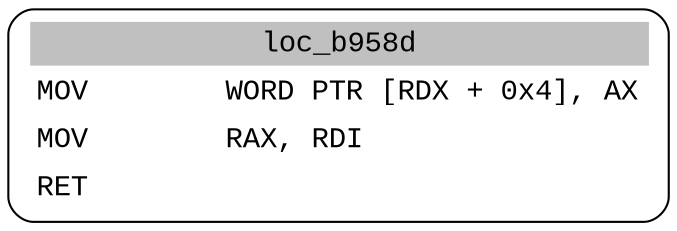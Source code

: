 digraph asm_graph {
1941 [
shape="Mrecord" fontname="Courier New"label =<<table border="0" cellborder="0" cellpadding="3"><tr><td align="center" colspan="2" bgcolor="grey">loc_b958d</td></tr><tr><td align="left">MOV        WORD PTR [RDX + 0x4], AX</td></tr><tr><td align="left">MOV        RAX, RDI</td></tr><tr><td align="left">RET        </td></tr></table>> ];
}
